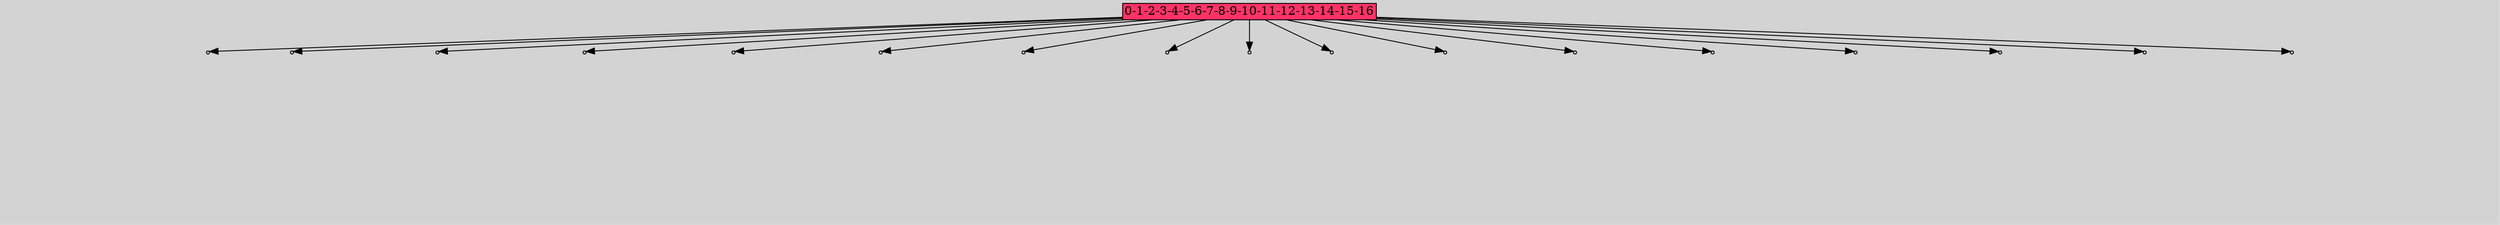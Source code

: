 // File exported with GEGELATI v1.4.0
// On the 2025-07-09 07:24:55
// With the File::TPGGraphDotExporter
digraph{
	graph[pad = "0.212, 0.055" bgcolor = lightgray]
	node[shape=circle style = filled label = ""]
		A723918 [fillcolor="#ff3366" shape=box margin=0.03 width=0 height=0 label="0-1-2-3-4-5-6-7-8-9-10-11-12-13-14-15-16"]
		P6724942 [fillcolor="#cccccc" shape=point label="1"] //
		I6724942 [shape=box style=invis label="17|4&1|160#1|239&#92;n0|0&0|84#1|112&#92;n"] //-0.743555|0.977064|0.008157|-0.980256|
		P6724942 -> I6724942[style=invis]
		A723918 -> P6724942
		P6724943 [fillcolor="#cccccc" shape=point label="1"] //
		I6724943 [shape=box style=invis label="19|1&1|230#0|343&#92;n13|0&0|25#1|233&#92;n"] //-0.586445|-0.598224|-1.622833|0.155500|
		P6724943 -> I6724943[style=invis]
		A723918 -> P6724943
		P6724944 [fillcolor="#cccccc" shape=point label="1"] //
		I6724944 [shape=box style=invis label="3|6&1|227#0|234&#92;n4|1&0|206#0|230&#92;n0|0&1|318#0|233&#92;n"] //-0.750019|0.387984|0.690143|-0.095433|0.536213|0.609708|
		P6724944 -> I6724944[style=invis]
		A723918 -> P6724944
		P6724945 [fillcolor="#cccccc" shape=point label="1"] //
		I6724945 [shape=box style=invis label="15|0&1|253#0|138&#92;n13|5&1|191#0|24&#92;n0|6&1|53#0|61&#92;n0|0&0|54#1|232&#92;n"] //0.893055|0.222844|-0.510373|0.388338|-0.361912|0.861236|-0.564841|-0.058069|
		P6724945 -> I6724945[style=invis]
		A723918 -> P6724945
		P6724946 [fillcolor="#cccccc" shape=point label="1"] //
		I6724946 [shape=box style=invis label="5|4&1|181#1|155&#92;n14|3&1|134#0|244&#92;n18|0&0|139#1|270&#92;n18|3&0|40#1|213&#92;n14|2&1|15#0|259&#92;n13|4&0|82#1|231&#92;n1|0&0|36#1|282&#92;n"] //0.155111|-0.883203|-0.475677|0.018991|-0.032037|-0.601275|0.237808|0.978210|-0.052391|0.211143|0.621547|-0.590969|-0.004588|-0.591899|
		P6724946 -> I6724946[style=invis]
		A723918 -> P6724946
		P6724947 [fillcolor="#cccccc" shape=point label="1"] //
		I6724947 [shape=box style=invis label="7|0&1|309#1|345&#92;n13|4&0|256#1|12&#92;n13|0&0|100#1|219&#92;n"] //0.194373|-0.721307|-0.859440|0.363826|0.531320|0.248074|
		P6724947 -> I6724947[style=invis]
		A723918 -> P6724947
		P6724948 [fillcolor="#cccccc" shape=point label="1"] //
		I6724948 [shape=box style=invis label="15|0&1|27#1|200&#92;n"] //-1.845251|-0.417365|
		P6724948 -> I6724948[style=invis]
		A723918 -> P6724948
		P6724949 [fillcolor="#cccccc" shape=point label="1"] //
		I6724949 [shape=box style=invis label="11|0&1|220#1|33&#92;n"] //-2.218710|1.453034|
		P6724949 -> I6724949[style=invis]
		A723918 -> P6724949
		P6724950 [fillcolor="#cccccc" shape=point label="1"] //
		I6724950 [shape=box style=invis label="10|3&1|215#1|218&#92;n7|6&0|27#1|340&#92;n7|5&0|294#0|29&#92;n16|1&0|101#0|315&#92;n2|0&0|209#1|88&#92;n"] //-0.741086|-0.697343|0.697662|0.807287|0.656935|-0.796611|0.139798|0.732728|-0.860353|0.010072|
		P6724950 -> I6724950[style=invis]
		A723918 -> P6724950
		P6724951 [fillcolor="#cccccc" shape=point label="1"] //
		I6724951 [shape=box style=invis label="2|6&1|88#1|194&#92;n5|6&0|222#1|53&#92;n7|2&0|86#1|94&#92;n4|4&1|4#0|106&#92;n13|0&0|124#0|44&#92;n"] //-0.787392|0.829952|-0.964000|0.611654|-0.617945|-0.427070|-0.121475|-0.979368|0.266621|-0.119515|
		P6724951 -> I6724951[style=invis]
		A723918 -> P6724951
		P6724952 [fillcolor="#cccccc" shape=point label="1"] //
		I6724952 [shape=box style=invis label="15|0&1|252#0|239&#92;n"] //-3.595784|0.877473|
		P6724952 -> I6724952[style=invis]
		A723918 -> P6724952
		P6724953 [fillcolor="#cccccc" shape=point label="1"] //
		I6724953 [shape=box style=invis label="8|4&1|67#1|183&#92;n1|1&0|92#1|121&#92;n7|4&0|209#0|199&#92;n2|0&0|60#1|72&#92;n"] //-0.011192|-0.933900|0.815777|0.118652|0.190324|-0.751586|0.505432|-0.099004|
		P6724953 -> I6724953[style=invis]
		A723918 -> P6724953
		P6724954 [fillcolor="#cccccc" shape=point label="1"] //
		I6724954 [shape=box style=invis label="6|0&1|297#1|230&#92;n12|7&1|166#1|67&#92;n18|5&1|22#1|36&#92;n15|3&0|13#1|157&#92;n3|1&0|16#1|303&#92;n12|0&0|143#0|144&#92;n0|2&0|195#0|49&#92;n7|4&0|162#0|247&#92;n13|3&0|355#0|300&#92;n3|0&0|0#0|251&#92;n"] //-0.477879|-0.837735|-0.748733|-0.411428|-0.814384|0.977698|0.349381|-0.137277|-0.773189|0.353059|0.192107|0.306480|0.323860|0.132985|-0.630974|0.613736|0.936709|-0.220544|-0.082171|0.987759|
		P6724954 -> I6724954[style=invis]
		A723918 -> P6724954
		P6724955 [fillcolor="#cccccc" shape=point label="1"] //
		I6724955 [shape=box style=invis label="15|6&1|271#0|322&#92;n19|0&0|190#1|265&#92;n"] //-0.627013|-0.265908|0.341642|-0.566349|
		P6724955 -> I6724955[style=invis]
		A723918 -> P6724955
		P6724956 [fillcolor="#cccccc" shape=point label="1"] //
		I6724956 [shape=box style=invis label="7|1&1|107#1|136&#92;n6|0&0|209#0|119&#92;n"] //-0.276899|-0.709574|-0.633390|0.808338|
		P6724956 -> I6724956[style=invis]
		A723918 -> P6724956
		P6724957 [fillcolor="#cccccc" shape=point label="1"] //
		I6724957 [shape=box style=invis label="12|3&1|124#1|177&#92;n5|2&0|139#1|360&#92;n8|3&0|66#1|310&#92;n16|5&0|211#0|76&#92;n1|6&0|101#1|62&#92;n2|5&1|73#0|22&#92;n6|0&0|333#1|32&#92;n"] //-0.428248|0.278029|0.907244|-0.599688|-0.275464|-0.072468|0.720041|0.513197|-0.767336|-0.693023|0.621851|0.108522|-0.121101|-0.023804|
		P6724957 -> I6724957[style=invis]
		A723918 -> P6724957
		P6724958 [fillcolor="#cccccc" shape=point label="1"] //
		I6724958 [shape=box style=invis label="9|4&1|107#1|27&#92;n13|4&0|196#1|251&#92;n7|4&0|140#1|24&#92;n13|0&1|256#0|356&#92;n"] //-0.941041|-0.181674|-0.307379|-0.649611|0.657493|0.938083|-0.589913|0.634145|
		P6724958 -> I6724958[style=invis]
		A723918 -> P6724958
}
